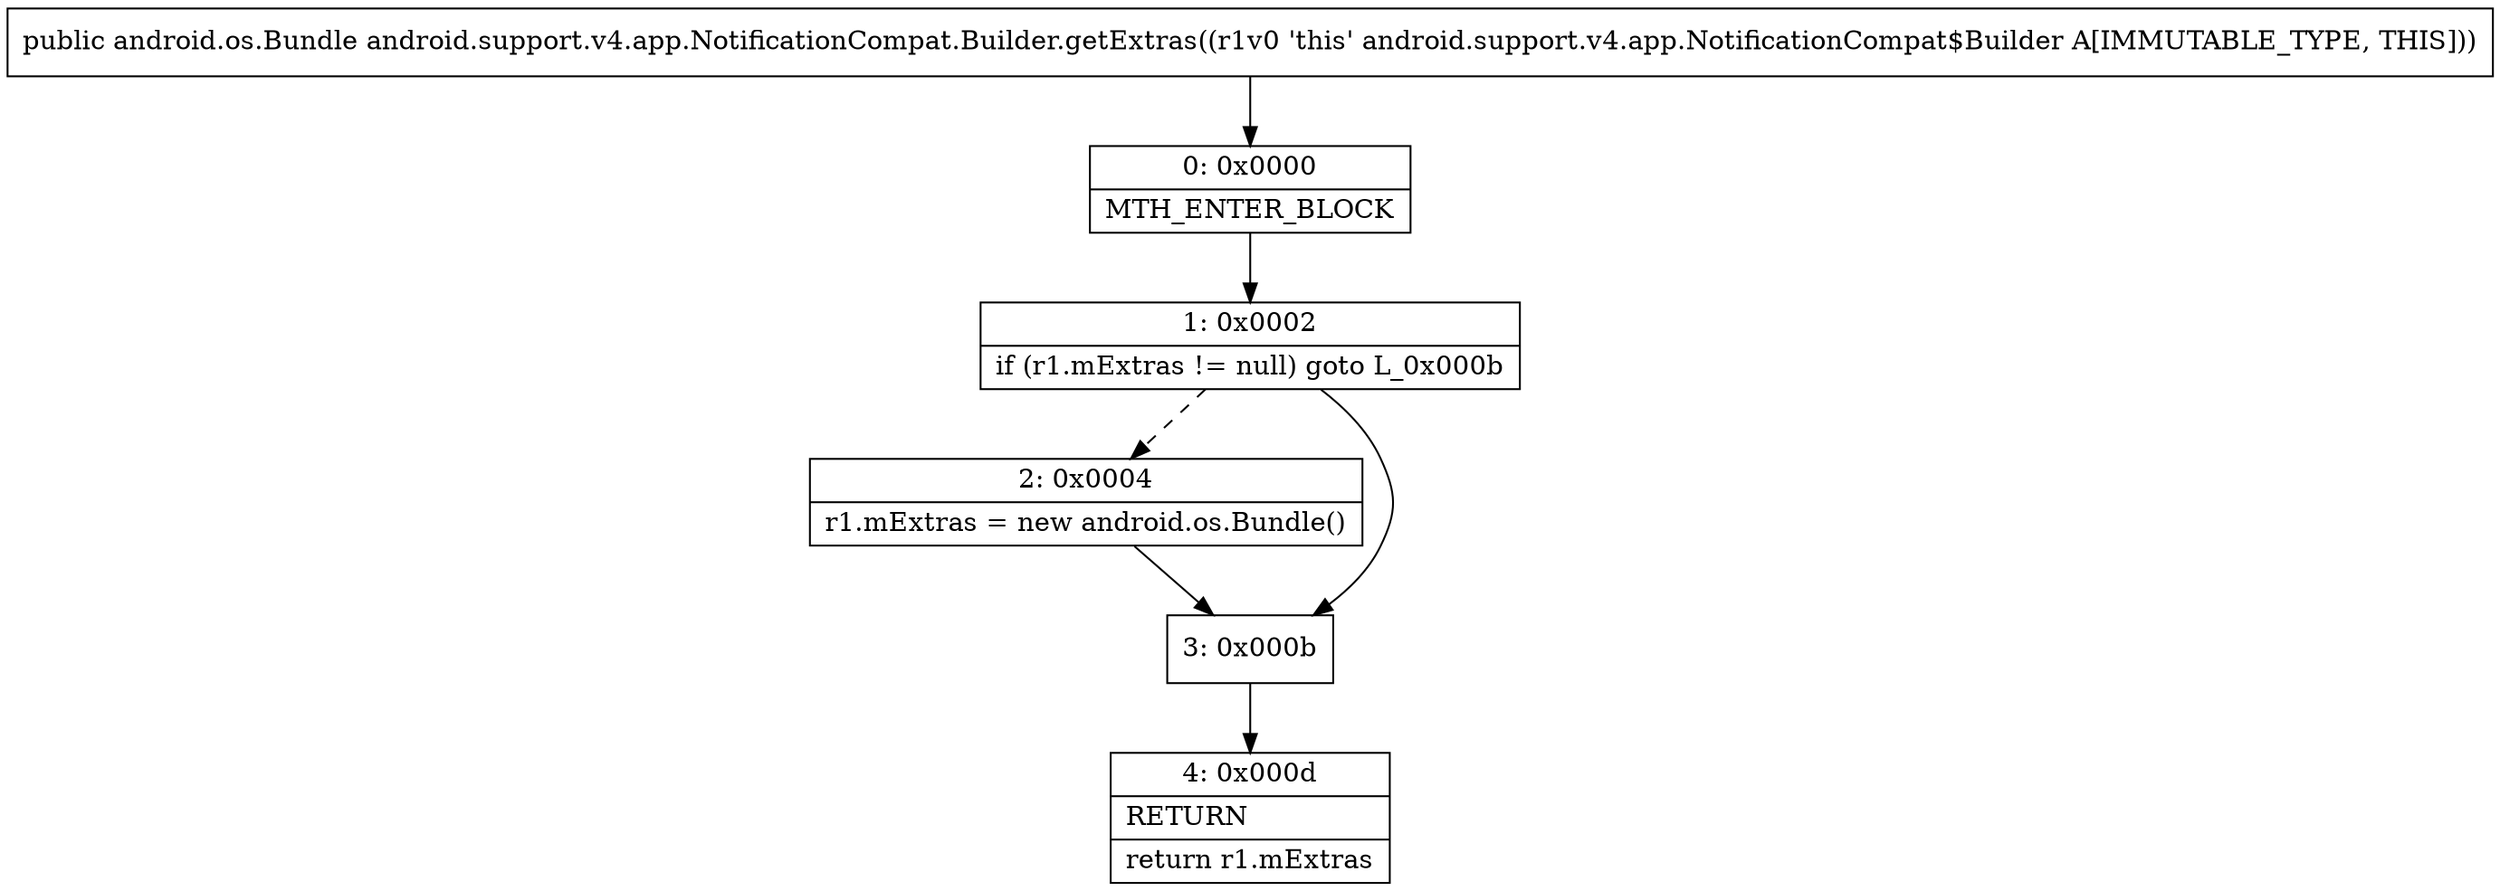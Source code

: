 digraph "CFG forandroid.support.v4.app.NotificationCompat.Builder.getExtras()Landroid\/os\/Bundle;" {
Node_0 [shape=record,label="{0\:\ 0x0000|MTH_ENTER_BLOCK\l}"];
Node_1 [shape=record,label="{1\:\ 0x0002|if (r1.mExtras != null) goto L_0x000b\l}"];
Node_2 [shape=record,label="{2\:\ 0x0004|r1.mExtras = new android.os.Bundle()\l}"];
Node_3 [shape=record,label="{3\:\ 0x000b}"];
Node_4 [shape=record,label="{4\:\ 0x000d|RETURN\l|return r1.mExtras\l}"];
MethodNode[shape=record,label="{public android.os.Bundle android.support.v4.app.NotificationCompat.Builder.getExtras((r1v0 'this' android.support.v4.app.NotificationCompat$Builder A[IMMUTABLE_TYPE, THIS])) }"];
MethodNode -> Node_0;
Node_0 -> Node_1;
Node_1 -> Node_2[style=dashed];
Node_1 -> Node_3;
Node_2 -> Node_3;
Node_3 -> Node_4;
}


